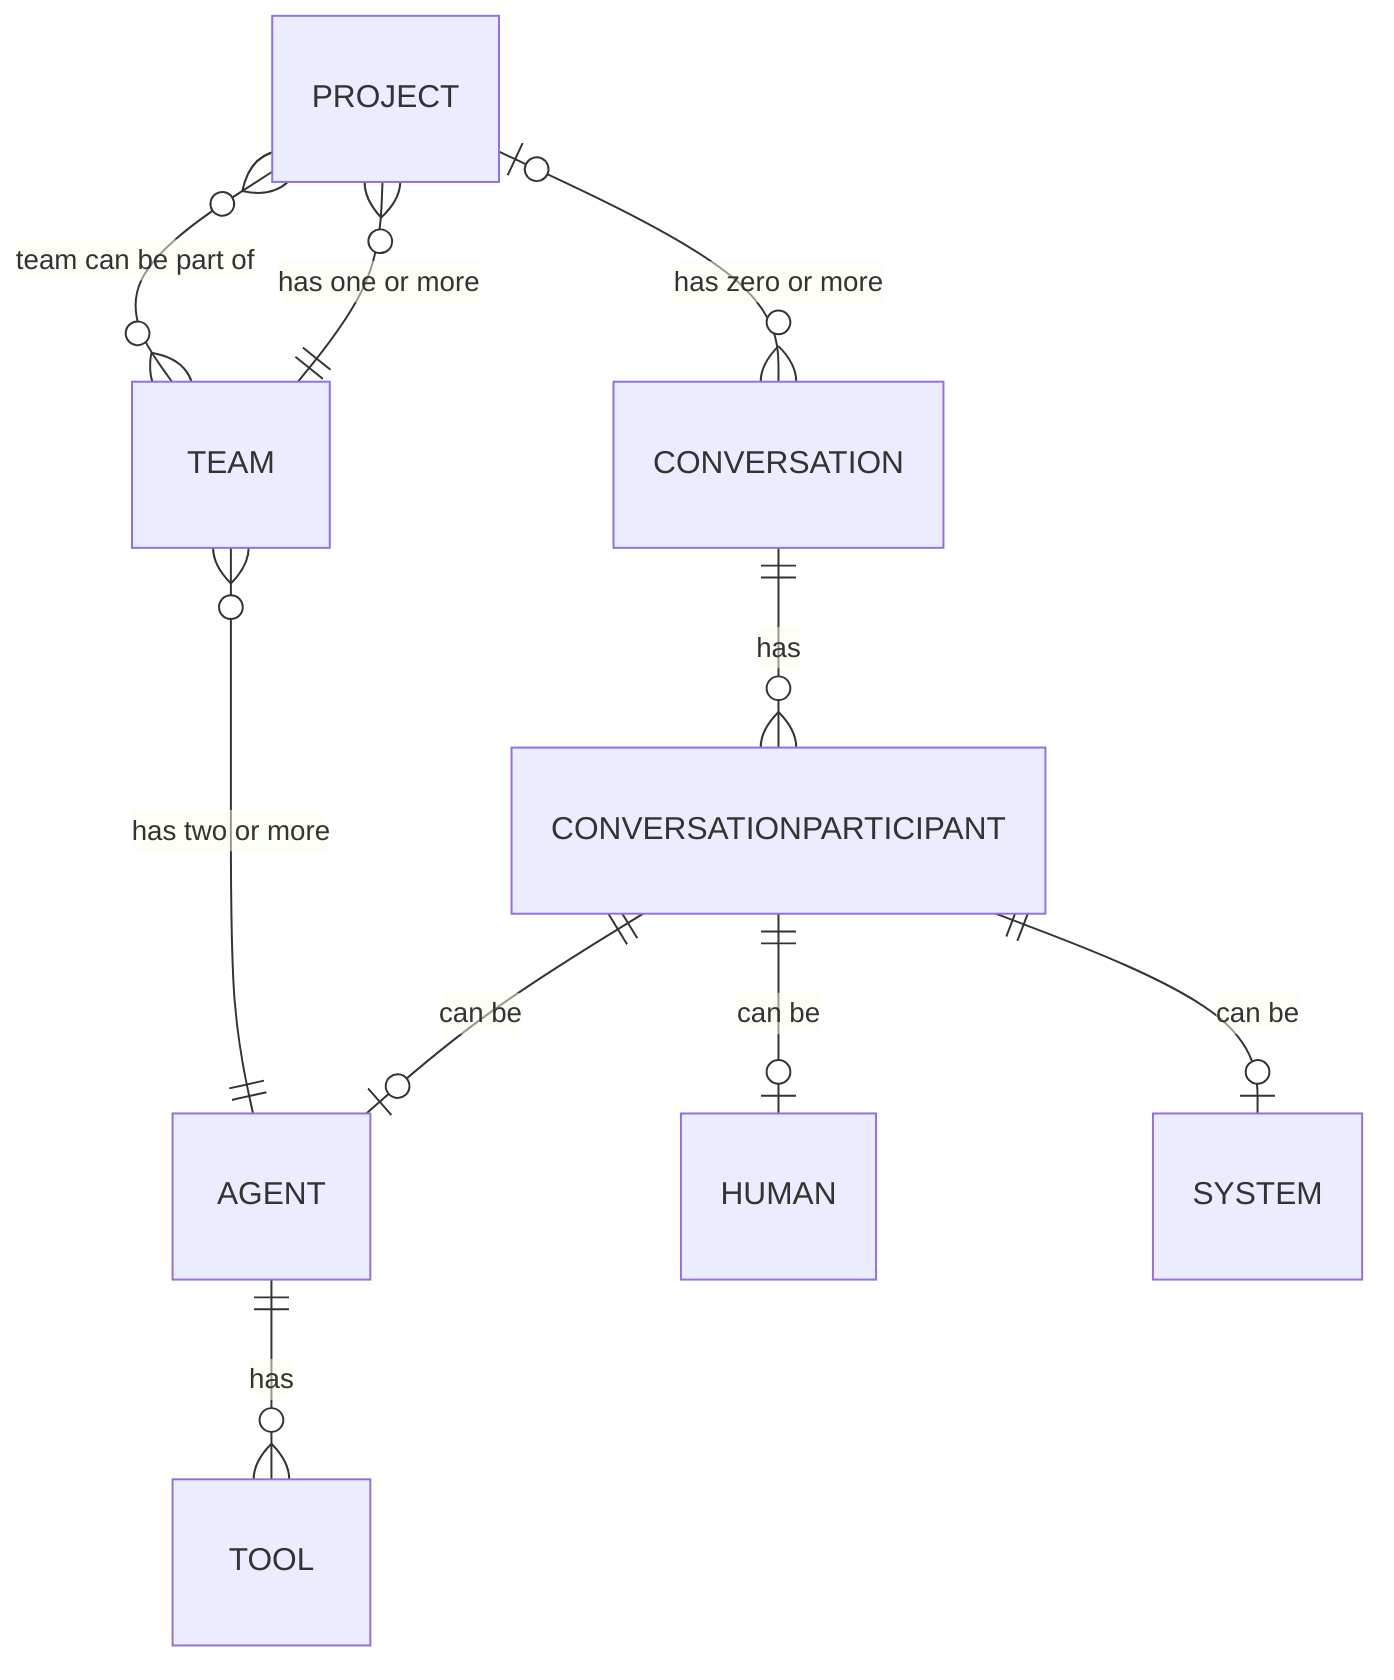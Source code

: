 erDiagram
    AGENT ||--o{ TOOL : "has"
    CONVERSATION ||--o{ CONVERSATIONPARTICIPANT : "has"
    CONVERSATIONPARTICIPANT ||--o| AGENT : "can be"
    CONVERSATIONPARTICIPANT ||--o| HUMAN : "can be"
    CONVERSATIONPARTICIPANT ||--o| SYSTEM : "can be"
    TEAM }o--|| AGENT : "has two or more"
    PROJECT }o--|| TEAM : "has one or more"
    PROJECT |o--o{ CONVERSATION : "has zero or more"
    PROJECT }o--o{ TEAM : "team can be part of"